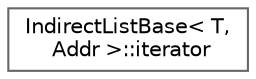 digraph "Graphical Class Hierarchy"
{
 // LATEX_PDF_SIZE
  bgcolor="transparent";
  edge [fontname=Helvetica,fontsize=10,labelfontname=Helvetica,labelfontsize=10];
  node [fontname=Helvetica,fontsize=10,shape=box,height=0.2,width=0.4];
  rankdir="LR";
  Node0 [id="Node000000",label="IndirectListBase\< T,\l Addr \>::iterator",height=0.2,width=0.4,color="grey40", fillcolor="white", style="filled",URL="$classFoam_1_1IndirectListBase_1_1iterator.html",tooltip=" "];
}
